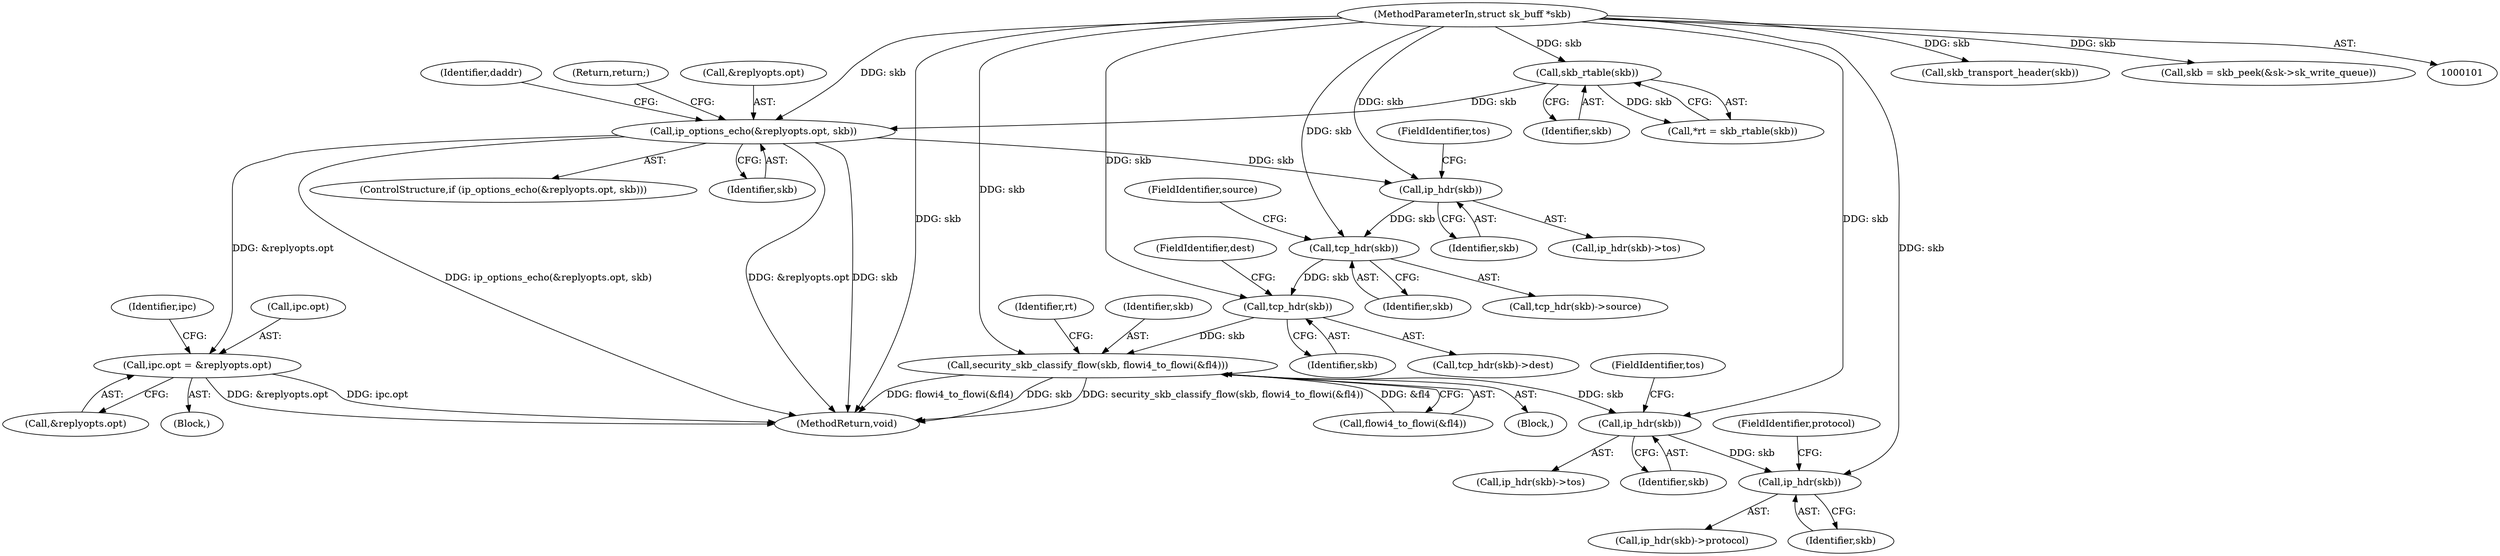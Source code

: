 digraph "0_linux_f6d8bd051c391c1c0458a30b2a7abcd939329259_23@pointer" {
"1000121" [label="(Call,ip_options_echo(&replyopts.opt, skb))"];
"1000118" [label="(Call,skb_rtable(skb))"];
"1000103" [label="(MethodParameterIn,struct sk_buff *skb)"];
"1000154" [label="(Call,ipc.opt = &replyopts.opt)"];
"1000186" [label="(Call,ip_hdr(skb))"];
"1000200" [label="(Call,tcp_hdr(skb))"];
"1000204" [label="(Call,tcp_hdr(skb))"];
"1000207" [label="(Call,security_skb_classify_flow(skb, flowi4_to_flowi(&fl4)))"];
"1000230" [label="(Call,ip_hdr(skb))"];
"1000245" [label="(Call,ip_hdr(skb))"];
"1000209" [label="(Call,flowi4_to_flowi(&fl4))"];
"1000116" [label="(Call,*rt = skb_rtable(skb))"];
"1000204" [label="(Call,tcp_hdr(skb))"];
"1000200" [label="(Call,tcp_hdr(skb))"];
"1000186" [label="(Call,ip_hdr(skb))"];
"1000118" [label="(Call,skb_rtable(skb))"];
"1000203" [label="(Call,tcp_hdr(skb)->dest)"];
"1000155" [label="(Call,ipc.opt)"];
"1000247" [label="(FieldIdentifier,protocol)"];
"1000119" [label="(Identifier,skb)"];
"1000230" [label="(Call,ip_hdr(skb))"];
"1000120" [label="(ControlStructure,if (ip_options_echo(&replyopts.opt, skb)))"];
"1000292" [label="(Call,skb_transport_header(skb))"];
"1000187" [label="(Identifier,skb)"];
"1000272" [label="(Call,skb = skb_peek(&sk->sk_write_queue))"];
"1000129" [label="(Identifier,daddr)"];
"1000127" [label="(Return,return;)"];
"1000126" [label="(Identifier,skb)"];
"1000229" [label="(Call,ip_hdr(skb)->tos)"];
"1000205" [label="(Identifier,skb)"];
"1000201" [label="(Identifier,skb)"];
"1000244" [label="(Call,ip_hdr(skb)->protocol)"];
"1000213" [label="(Identifier,rt)"];
"1000103" [label="(MethodParameterIn,struct sk_buff *skb)"];
"1000121" [label="(Call,ip_options_echo(&replyopts.opt, skb))"];
"1000231" [label="(Identifier,skb)"];
"1000245" [label="(Call,ip_hdr(skb))"];
"1000158" [label="(Call,&replyopts.opt)"];
"1000206" [label="(FieldIdentifier,dest)"];
"1000175" [label="(Block,)"];
"1000153" [label="(Block,)"];
"1000232" [label="(FieldIdentifier,tos)"];
"1000154" [label="(Call,ipc.opt = &replyopts.opt)"];
"1000122" [label="(Call,&replyopts.opt)"];
"1000188" [label="(FieldIdentifier,tos)"];
"1000208" [label="(Identifier,skb)"];
"1000246" [label="(Identifier,skb)"];
"1000202" [label="(FieldIdentifier,source)"];
"1000316" [label="(MethodReturn,void)"];
"1000185" [label="(Call,ip_hdr(skb)->tos)"];
"1000199" [label="(Call,tcp_hdr(skb)->source)"];
"1000207" [label="(Call,security_skb_classify_flow(skb, flowi4_to_flowi(&fl4)))"];
"1000165" [label="(Identifier,ipc)"];
"1000121" -> "1000120"  [label="AST: "];
"1000121" -> "1000126"  [label="CFG: "];
"1000122" -> "1000121"  [label="AST: "];
"1000126" -> "1000121"  [label="AST: "];
"1000127" -> "1000121"  [label="CFG: "];
"1000129" -> "1000121"  [label="CFG: "];
"1000121" -> "1000316"  [label="DDG: skb"];
"1000121" -> "1000316"  [label="DDG: ip_options_echo(&replyopts.opt, skb)"];
"1000121" -> "1000316"  [label="DDG: &replyopts.opt"];
"1000118" -> "1000121"  [label="DDG: skb"];
"1000103" -> "1000121"  [label="DDG: skb"];
"1000121" -> "1000154"  [label="DDG: &replyopts.opt"];
"1000121" -> "1000186"  [label="DDG: skb"];
"1000118" -> "1000116"  [label="AST: "];
"1000118" -> "1000119"  [label="CFG: "];
"1000119" -> "1000118"  [label="AST: "];
"1000116" -> "1000118"  [label="CFG: "];
"1000118" -> "1000116"  [label="DDG: skb"];
"1000103" -> "1000118"  [label="DDG: skb"];
"1000103" -> "1000101"  [label="AST: "];
"1000103" -> "1000316"  [label="DDG: skb"];
"1000103" -> "1000186"  [label="DDG: skb"];
"1000103" -> "1000200"  [label="DDG: skb"];
"1000103" -> "1000204"  [label="DDG: skb"];
"1000103" -> "1000207"  [label="DDG: skb"];
"1000103" -> "1000230"  [label="DDG: skb"];
"1000103" -> "1000245"  [label="DDG: skb"];
"1000103" -> "1000272"  [label="DDG: skb"];
"1000103" -> "1000292"  [label="DDG: skb"];
"1000154" -> "1000153"  [label="AST: "];
"1000154" -> "1000158"  [label="CFG: "];
"1000155" -> "1000154"  [label="AST: "];
"1000158" -> "1000154"  [label="AST: "];
"1000165" -> "1000154"  [label="CFG: "];
"1000154" -> "1000316"  [label="DDG: ipc.opt"];
"1000154" -> "1000316"  [label="DDG: &replyopts.opt"];
"1000186" -> "1000185"  [label="AST: "];
"1000186" -> "1000187"  [label="CFG: "];
"1000187" -> "1000186"  [label="AST: "];
"1000188" -> "1000186"  [label="CFG: "];
"1000186" -> "1000200"  [label="DDG: skb"];
"1000200" -> "1000199"  [label="AST: "];
"1000200" -> "1000201"  [label="CFG: "];
"1000201" -> "1000200"  [label="AST: "];
"1000202" -> "1000200"  [label="CFG: "];
"1000200" -> "1000204"  [label="DDG: skb"];
"1000204" -> "1000203"  [label="AST: "];
"1000204" -> "1000205"  [label="CFG: "];
"1000205" -> "1000204"  [label="AST: "];
"1000206" -> "1000204"  [label="CFG: "];
"1000204" -> "1000207"  [label="DDG: skb"];
"1000207" -> "1000175"  [label="AST: "];
"1000207" -> "1000209"  [label="CFG: "];
"1000208" -> "1000207"  [label="AST: "];
"1000209" -> "1000207"  [label="AST: "];
"1000213" -> "1000207"  [label="CFG: "];
"1000207" -> "1000316"  [label="DDG: security_skb_classify_flow(skb, flowi4_to_flowi(&fl4))"];
"1000207" -> "1000316"  [label="DDG: flowi4_to_flowi(&fl4)"];
"1000207" -> "1000316"  [label="DDG: skb"];
"1000209" -> "1000207"  [label="DDG: &fl4"];
"1000207" -> "1000230"  [label="DDG: skb"];
"1000230" -> "1000229"  [label="AST: "];
"1000230" -> "1000231"  [label="CFG: "];
"1000231" -> "1000230"  [label="AST: "];
"1000232" -> "1000230"  [label="CFG: "];
"1000230" -> "1000245"  [label="DDG: skb"];
"1000245" -> "1000244"  [label="AST: "];
"1000245" -> "1000246"  [label="CFG: "];
"1000246" -> "1000245"  [label="AST: "];
"1000247" -> "1000245"  [label="CFG: "];
}
